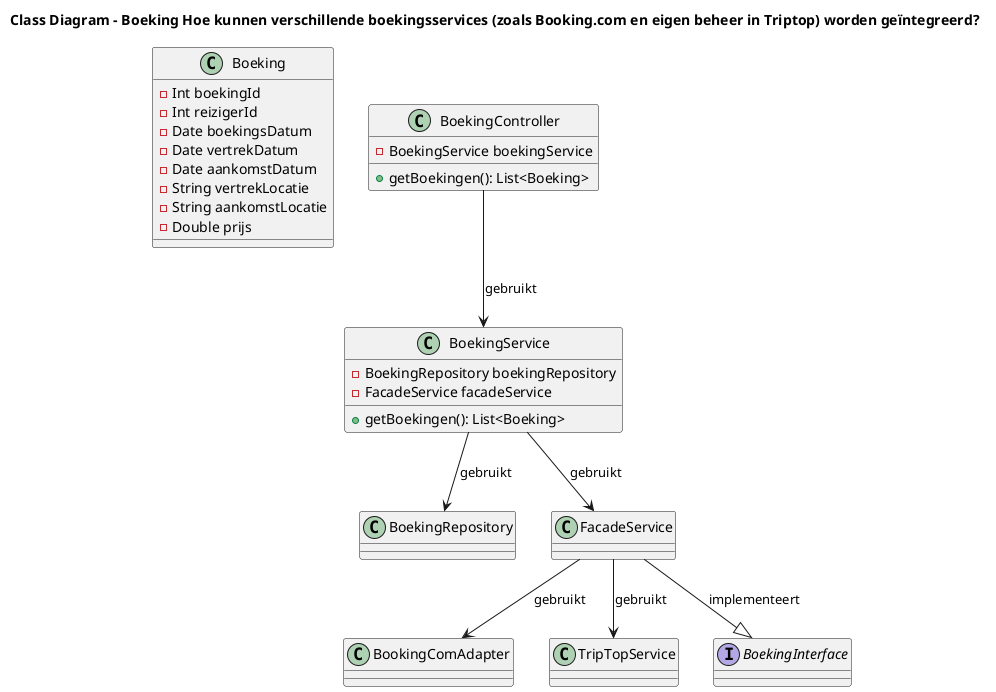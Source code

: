@startuml
title Class Diagram – Boeking Hoe kunnen verschillende boekingsservices (zoals Booking.com en eigen beheer in Triptop) worden geïntegreerd?

class Boeking {
    -Int boekingId
    - Int reizigerId
    -Date boekingsDatum
    -Date vertrekDatum
    -Date aankomstDatum
    -String vertrekLocatie
    -String aankomstLocatie
    -Double prijs
}
class BoekingController {
    - BoekingService boekingService
    + getBoekingen(): List<Boeking>
}

class BoekingService {
    - BoekingRepository boekingRepository
    + getBoekingen(): List<Boeking>
    - FacadeService facadeService

}

class BoekingRepository {}

class FacadeService {

}

class BookingComAdapter {

}

class TripTopService {

}

interface BoekingInterface {}


BoekingController --> BoekingService: "gebruikt"
BoekingService --> FacadeService: "gebruikt"
BoekingService --> BoekingRepository: "gebruikt"
FacadeService --|> BoekingInterface : "implementeert"
FacadeService  --> BookingComAdapter : "gebruikt"
FacadeService --> TripTopService : "gebruikt"



@enduml